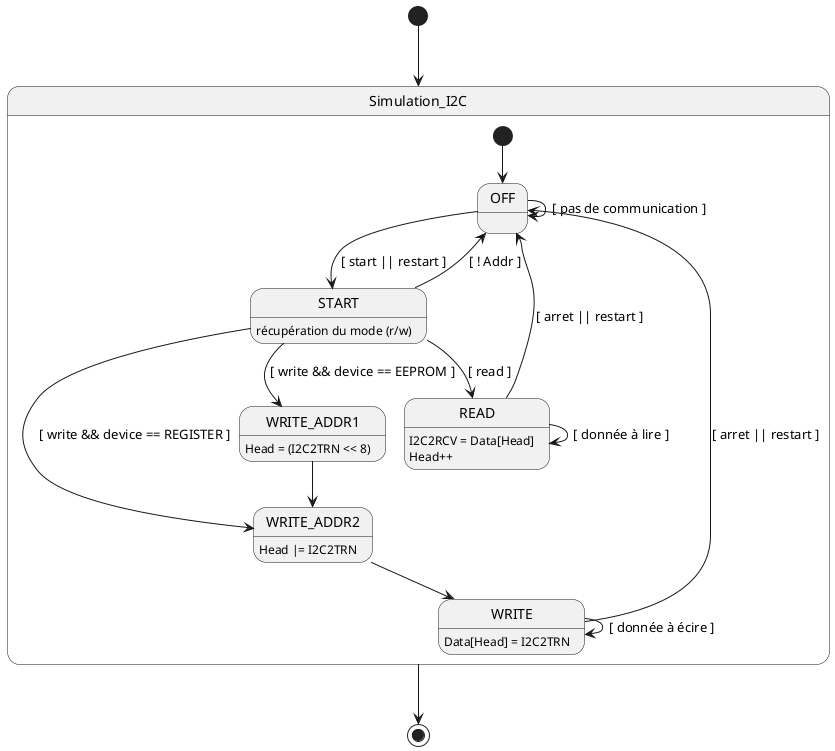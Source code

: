@startuml
[*] --> Simulation_I2C
Simulation_I2C --> [*]
state Simulation_I2C {
  [*] --> OFF
  OFF --> OFF : [ pas de communication ]
  OFF --> START : [ start || restart ]
  START : récupération du mode (r/w)
  START --> OFF : [ ! Addr ]
  START --> READ : [ read ]
  START --> WRITE_ADDR1 : [ write && device == EEPROM ]
  START --> WRITE_ADDR2 : [ write && device == REGISTER ]
  WRITE_ADDR1 --> WRITE_ADDR2
  WRITE_ADDR1 : Head = (I2C2TRN << 8)
  WRITE_ADDR2 : Head |= I2C2TRN
  WRITE_ADDR2 --> WRITE
  READ : I2C2RCV = Data[Head]
  READ : Head++
  READ --> READ : [ donnée à lire ]
  READ --> OFF : [ arret || restart ]
  WRITE --> WRITE : [ donnée à écire ]
  WRITE --> OFF : [ arret || restart ]
  WRITE : Data[Head] = I2C2TRN
}
@enduml
